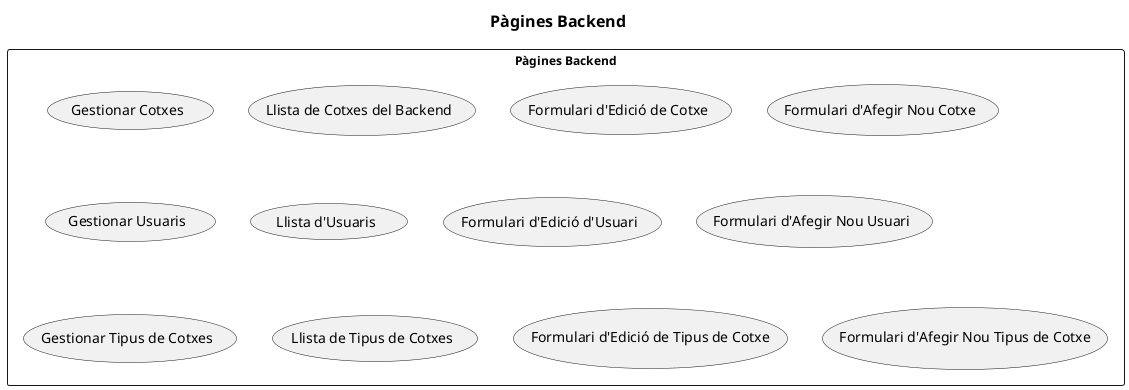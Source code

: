 @startuml BackendPages

!define FONT_SIZE_LARGE 16
!define FONT_SIZE_MEDIUM 14
!define FONT_SIZE_SMALL 12

skinparam titleFontSize FONT_SIZE_LARGE
skinparam defaultFontSize FONT_SIZE_MEDIUM
skinparam rectangleFontSize FONT_SIZE_SMALL

title Pàgines Backend

rectangle "Pàgines Backend" {
    (Gestionar Cotxes)
    (Llista de Cotxes del Backend)
    (Formulari d'Edició de Cotxe)
    (Formulari d'Afegir Nou Cotxe)
    (Gestionar Usuaris)
    (Llista d'Usuaris)
    (Formulari d'Edició d'Usuari)
    (Formulari d'Afegir Nou Usuari)
    (Gestionar Tipus de Cotxes)
    (Llista de Tipus de Cotxes)
    (Formulari d'Edició de Tipus de Cotxe)
    (Formulari d'Afegir Nou Tipus de Cotxe)
}

@enduml
